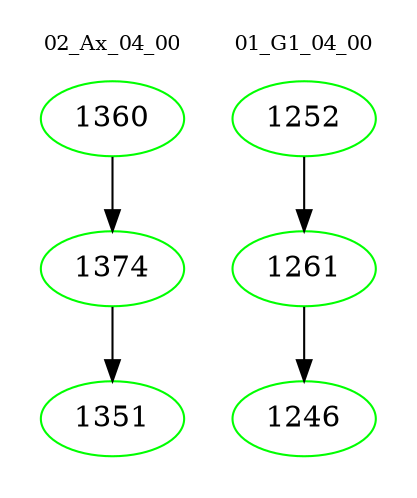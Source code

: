 digraph{
subgraph cluster_0 {
color = white
label = "02_Ax_04_00";
fontsize=10;
T0_1360 [label="1360", color="green"]
T0_1360 -> T0_1374 [color="black"]
T0_1374 [label="1374", color="green"]
T0_1374 -> T0_1351 [color="black"]
T0_1351 [label="1351", color="green"]
}
subgraph cluster_1 {
color = white
label = "01_G1_04_00";
fontsize=10;
T1_1252 [label="1252", color="green"]
T1_1252 -> T1_1261 [color="black"]
T1_1261 [label="1261", color="green"]
T1_1261 -> T1_1246 [color="black"]
T1_1246 [label="1246", color="green"]
}
}

